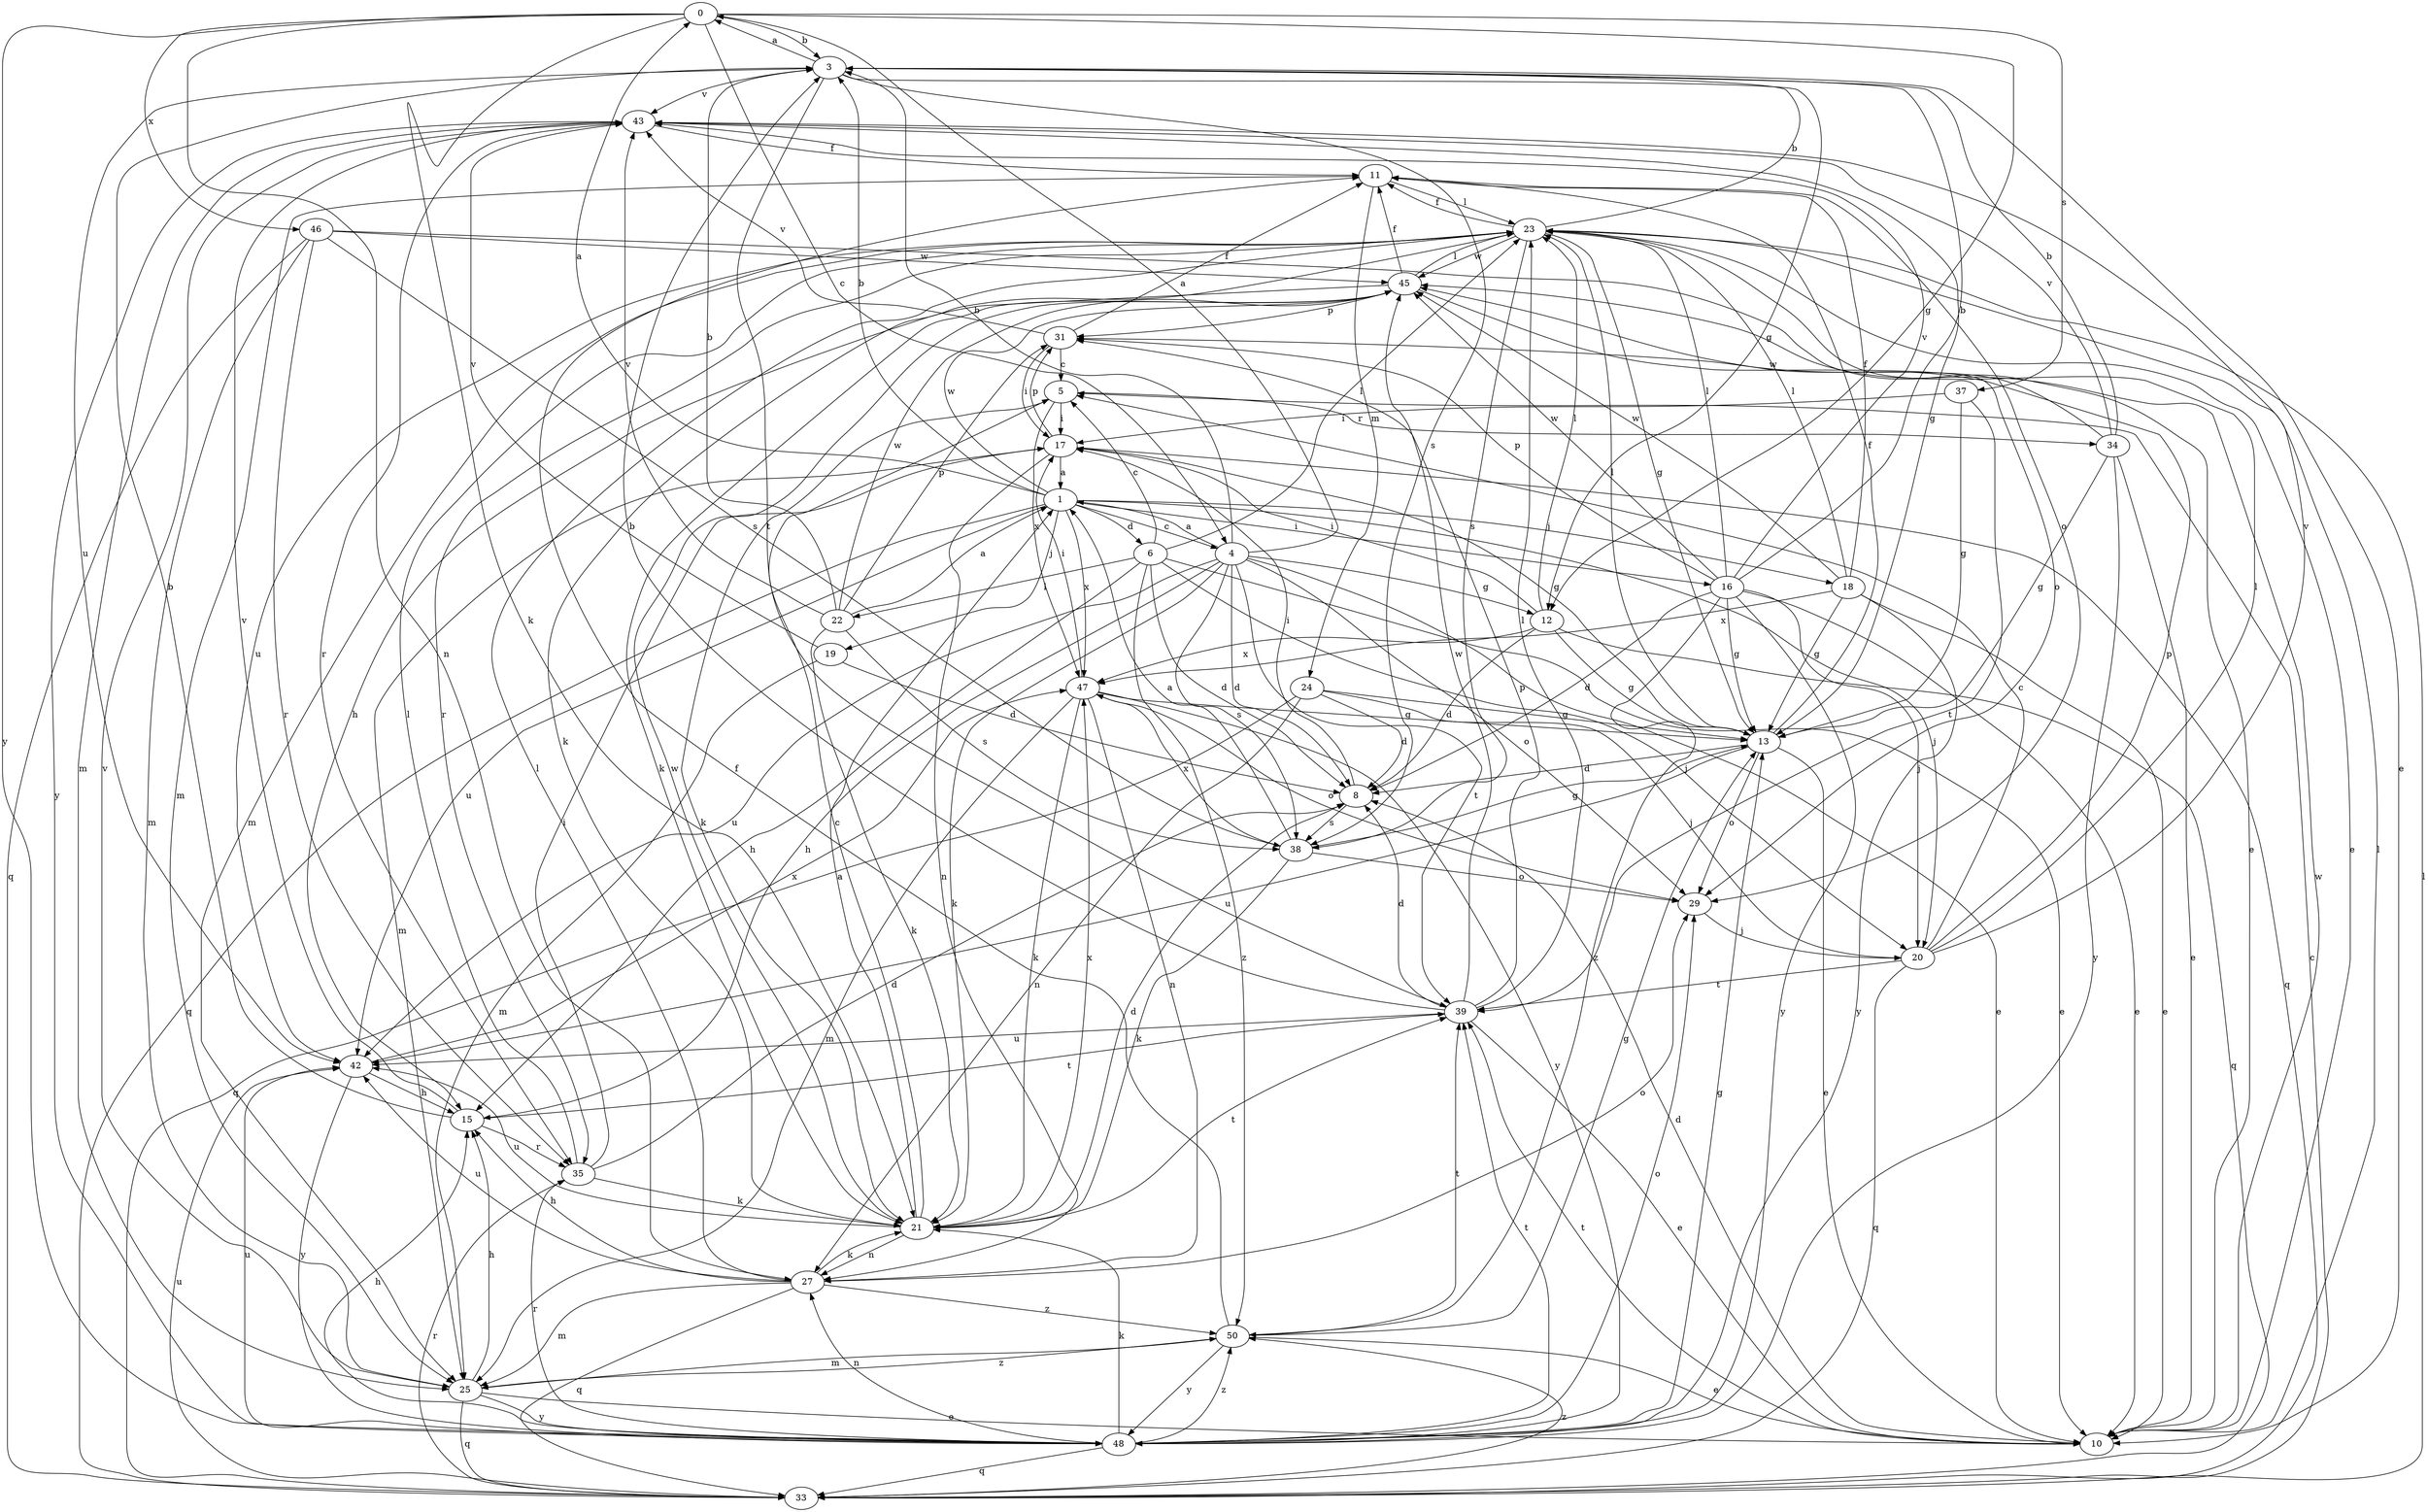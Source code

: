 strict digraph  {
0;
1;
3;
4;
5;
6;
8;
10;
11;
12;
13;
15;
16;
17;
18;
19;
20;
21;
22;
23;
24;
25;
27;
29;
31;
33;
34;
35;
37;
38;
39;
42;
43;
45;
46;
47;
48;
50;
0 -> 3  [label=b];
0 -> 4  [label=c];
0 -> 12  [label=g];
0 -> 21  [label=k];
0 -> 27  [label=n];
0 -> 37  [label=s];
0 -> 46  [label=x];
0 -> 48  [label=y];
1 -> 0  [label=a];
1 -> 3  [label=b];
1 -> 4  [label=c];
1 -> 6  [label=d];
1 -> 16  [label=i];
1 -> 18  [label=j];
1 -> 19  [label=j];
1 -> 20  [label=j];
1 -> 33  [label=q];
1 -> 42  [label=u];
1 -> 45  [label=w];
1 -> 47  [label=x];
3 -> 0  [label=a];
3 -> 10  [label=e];
3 -> 12  [label=g];
3 -> 38  [label=s];
3 -> 39  [label=t];
3 -> 42  [label=u];
3 -> 43  [label=v];
4 -> 0  [label=a];
4 -> 1  [label=a];
4 -> 3  [label=b];
4 -> 8  [label=d];
4 -> 10  [label=e];
4 -> 12  [label=g];
4 -> 15  [label=h];
4 -> 21  [label=k];
4 -> 29  [label=o];
4 -> 38  [label=s];
4 -> 39  [label=t];
4 -> 42  [label=u];
5 -> 17  [label=i];
5 -> 21  [label=k];
5 -> 34  [label=r];
5 -> 47  [label=x];
6 -> 5  [label=c];
6 -> 8  [label=d];
6 -> 10  [label=e];
6 -> 15  [label=h];
6 -> 20  [label=j];
6 -> 22  [label=l];
6 -> 23  [label=l];
6 -> 50  [label=z];
8 -> 17  [label=i];
8 -> 38  [label=s];
10 -> 8  [label=d];
10 -> 23  [label=l];
10 -> 39  [label=t];
10 -> 45  [label=w];
11 -> 23  [label=l];
11 -> 24  [label=m];
11 -> 25  [label=m];
11 -> 29  [label=o];
12 -> 8  [label=d];
12 -> 13  [label=g];
12 -> 17  [label=i];
12 -> 23  [label=l];
12 -> 33  [label=q];
12 -> 47  [label=x];
13 -> 8  [label=d];
13 -> 10  [label=e];
13 -> 11  [label=f];
13 -> 23  [label=l];
13 -> 29  [label=o];
13 -> 42  [label=u];
15 -> 3  [label=b];
15 -> 35  [label=r];
15 -> 39  [label=t];
15 -> 43  [label=v];
16 -> 3  [label=b];
16 -> 8  [label=d];
16 -> 10  [label=e];
16 -> 13  [label=g];
16 -> 20  [label=j];
16 -> 23  [label=l];
16 -> 31  [label=p];
16 -> 43  [label=v];
16 -> 45  [label=w];
16 -> 48  [label=y];
16 -> 50  [label=z];
17 -> 1  [label=a];
17 -> 13  [label=g];
17 -> 25  [label=m];
17 -> 27  [label=n];
17 -> 31  [label=p];
17 -> 33  [label=q];
18 -> 10  [label=e];
18 -> 11  [label=f];
18 -> 13  [label=g];
18 -> 23  [label=l];
18 -> 45  [label=w];
18 -> 47  [label=x];
18 -> 48  [label=y];
19 -> 8  [label=d];
19 -> 25  [label=m];
19 -> 43  [label=v];
20 -> 5  [label=c];
20 -> 23  [label=l];
20 -> 31  [label=p];
20 -> 33  [label=q];
20 -> 39  [label=t];
20 -> 43  [label=v];
21 -> 1  [label=a];
21 -> 5  [label=c];
21 -> 8  [label=d];
21 -> 27  [label=n];
21 -> 39  [label=t];
21 -> 42  [label=u];
21 -> 45  [label=w];
21 -> 47  [label=x];
22 -> 1  [label=a];
22 -> 3  [label=b];
22 -> 21  [label=k];
22 -> 31  [label=p];
22 -> 38  [label=s];
22 -> 43  [label=v];
22 -> 45  [label=w];
23 -> 3  [label=b];
23 -> 10  [label=e];
23 -> 11  [label=f];
23 -> 13  [label=g];
23 -> 21  [label=k];
23 -> 25  [label=m];
23 -> 35  [label=r];
23 -> 38  [label=s];
23 -> 42  [label=u];
23 -> 45  [label=w];
24 -> 8  [label=d];
24 -> 13  [label=g];
24 -> 20  [label=j];
24 -> 27  [label=n];
24 -> 33  [label=q];
25 -> 10  [label=e];
25 -> 15  [label=h];
25 -> 33  [label=q];
25 -> 43  [label=v];
25 -> 48  [label=y];
25 -> 50  [label=z];
27 -> 15  [label=h];
27 -> 21  [label=k];
27 -> 23  [label=l];
27 -> 25  [label=m];
27 -> 29  [label=o];
27 -> 33  [label=q];
27 -> 42  [label=u];
27 -> 50  [label=z];
29 -> 20  [label=j];
31 -> 5  [label=c];
31 -> 11  [label=f];
31 -> 17  [label=i];
31 -> 43  [label=v];
33 -> 5  [label=c];
33 -> 23  [label=l];
33 -> 35  [label=r];
33 -> 42  [label=u];
33 -> 50  [label=z];
34 -> 3  [label=b];
34 -> 10  [label=e];
34 -> 13  [label=g];
34 -> 43  [label=v];
34 -> 45  [label=w];
34 -> 48  [label=y];
35 -> 8  [label=d];
35 -> 17  [label=i];
35 -> 21  [label=k];
35 -> 23  [label=l];
37 -> 13  [label=g];
37 -> 17  [label=i];
37 -> 39  [label=t];
38 -> 1  [label=a];
38 -> 13  [label=g];
38 -> 21  [label=k];
38 -> 29  [label=o];
38 -> 47  [label=x];
39 -> 3  [label=b];
39 -> 8  [label=d];
39 -> 10  [label=e];
39 -> 23  [label=l];
39 -> 31  [label=p];
39 -> 42  [label=u];
39 -> 45  [label=w];
42 -> 15  [label=h];
42 -> 47  [label=x];
42 -> 48  [label=y];
43 -> 11  [label=f];
43 -> 13  [label=g];
43 -> 25  [label=m];
43 -> 35  [label=r];
43 -> 48  [label=y];
45 -> 11  [label=f];
45 -> 15  [label=h];
45 -> 21  [label=k];
45 -> 23  [label=l];
45 -> 29  [label=o];
45 -> 31  [label=p];
46 -> 10  [label=e];
46 -> 25  [label=m];
46 -> 33  [label=q];
46 -> 35  [label=r];
46 -> 38  [label=s];
46 -> 45  [label=w];
47 -> 13  [label=g];
47 -> 17  [label=i];
47 -> 21  [label=k];
47 -> 25  [label=m];
47 -> 27  [label=n];
47 -> 29  [label=o];
47 -> 48  [label=y];
48 -> 13  [label=g];
48 -> 15  [label=h];
48 -> 21  [label=k];
48 -> 27  [label=n];
48 -> 29  [label=o];
48 -> 33  [label=q];
48 -> 35  [label=r];
48 -> 39  [label=t];
48 -> 42  [label=u];
48 -> 50  [label=z];
50 -> 10  [label=e];
50 -> 11  [label=f];
50 -> 13  [label=g];
50 -> 25  [label=m];
50 -> 39  [label=t];
50 -> 48  [label=y];
}
